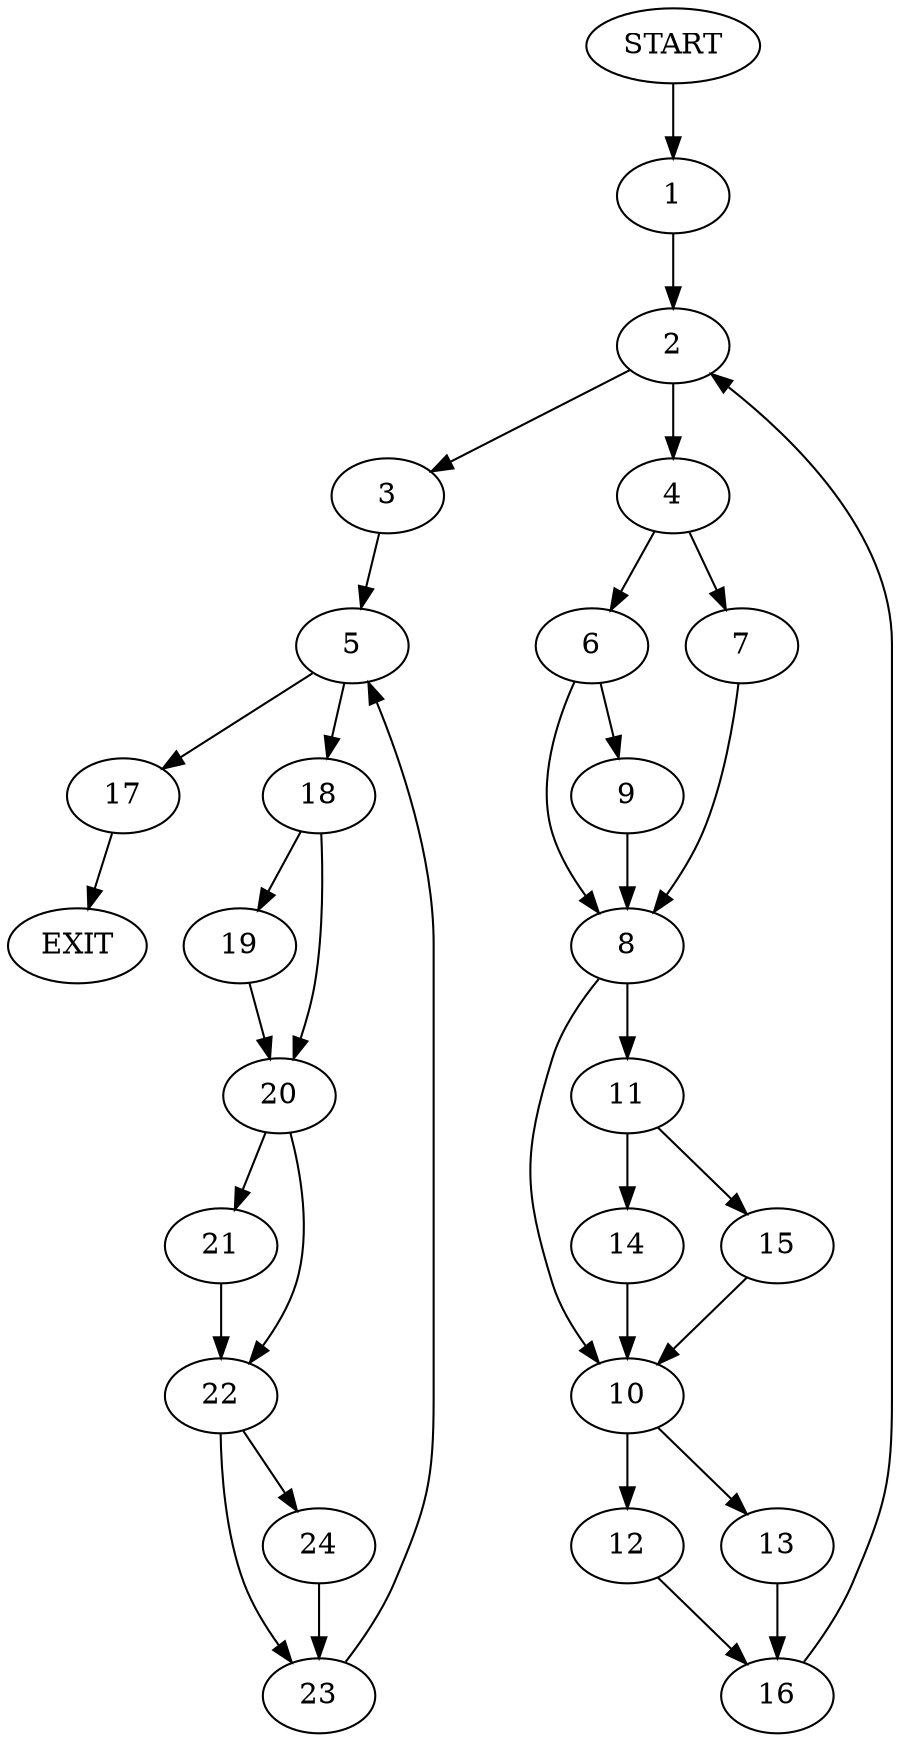 digraph {
0 [label="START"]
25 [label="EXIT"]
0 -> 1
1 -> 2
2 -> 3
2 -> 4
3 -> 5
4 -> 6
4 -> 7
7 -> 8
6 -> 8
6 -> 9
8 -> 10
8 -> 11
9 -> 8
10 -> 12
10 -> 13
11 -> 14
11 -> 15
15 -> 10
14 -> 10
12 -> 16
13 -> 16
16 -> 2
5 -> 17
5 -> 18
18 -> 19
18 -> 20
17 -> 25
20 -> 21
20 -> 22
19 -> 20
21 -> 22
22 -> 23
22 -> 24
24 -> 23
23 -> 5
}
